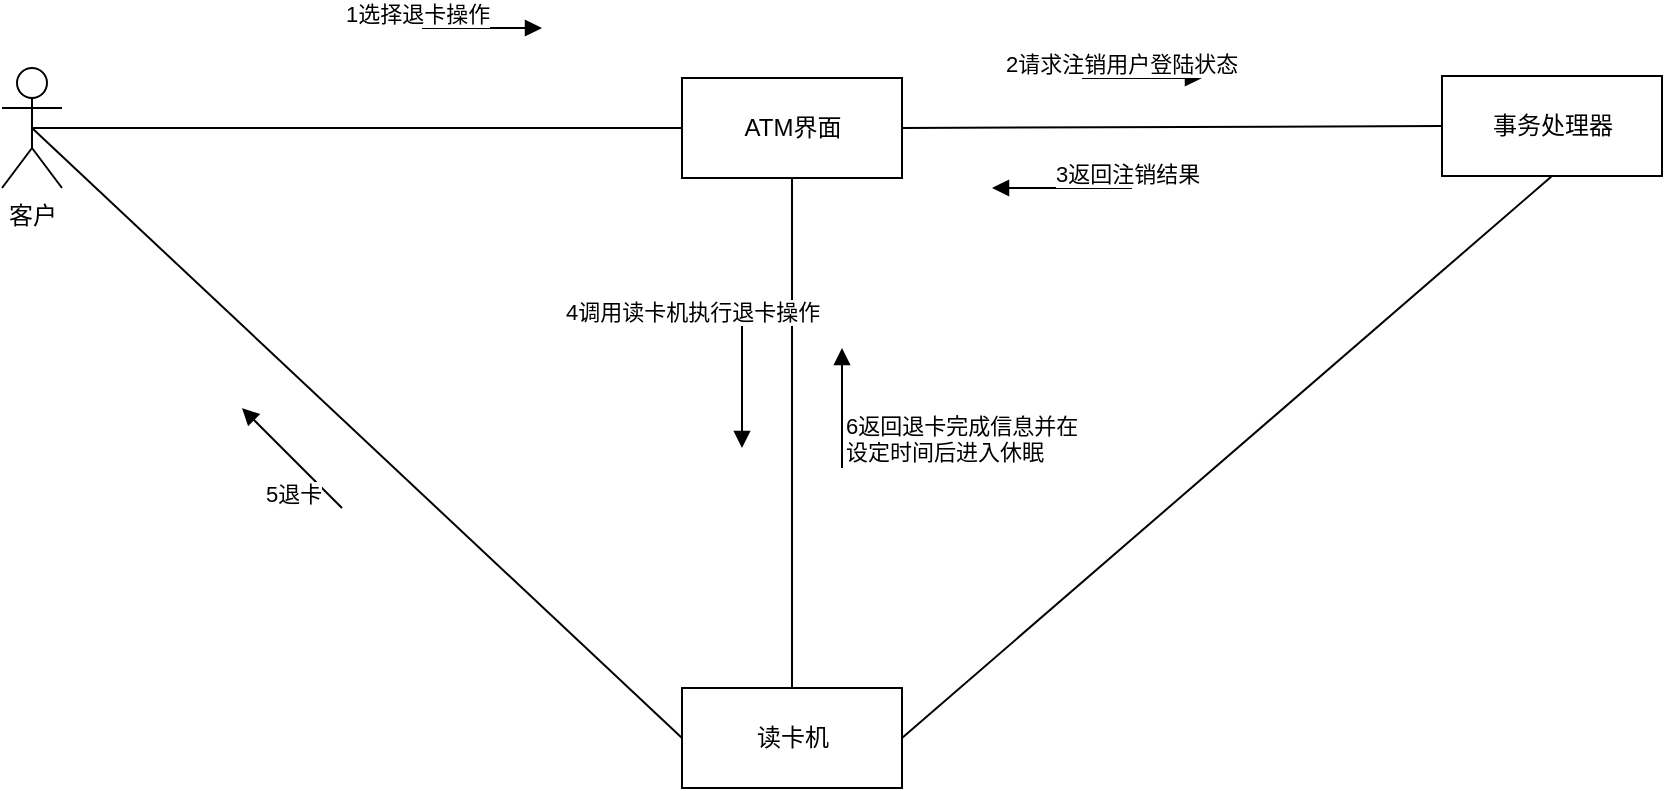 <mxfile version="17.0.0" type="device"><diagram id="MIDFEm1Nah7zHZRz3Jmn" name="第 1 页"><mxGraphModel dx="1002" dy="714" grid="1" gridSize="10" guides="1" tooltips="1" connect="1" arrows="1" fold="1" page="1" pageScale="1" pageWidth="1169" pageHeight="827" math="0" shadow="0"><root><mxCell id="0"/><mxCell id="1" parent="0"/><mxCell id="c87Zd99VQi9qyugf4F2s-10" style="rounded=0;orthogonalLoop=1;jettySize=auto;html=1;exitX=0.5;exitY=0.5;exitDx=0;exitDy=0;exitPerimeter=0;entryX=0;entryY=0.5;entryDx=0;entryDy=0;endArrow=none;endFill=0;" parent="1" source="c87Zd99VQi9qyugf4F2s-1" target="c87Zd99VQi9qyugf4F2s-7" edge="1"><mxGeometry relative="1" as="geometry"/></mxCell><mxCell id="c87Zd99VQi9qyugf4F2s-11" style="edgeStyle=none;rounded=0;orthogonalLoop=1;jettySize=auto;html=1;exitX=0.5;exitY=0.5;exitDx=0;exitDy=0;exitPerimeter=0;entryX=0;entryY=0.5;entryDx=0;entryDy=0;endArrow=none;endFill=0;" parent="1" source="c87Zd99VQi9qyugf4F2s-1" target="c87Zd99VQi9qyugf4F2s-3" edge="1"><mxGeometry relative="1" as="geometry"/></mxCell><mxCell id="c87Zd99VQi9qyugf4F2s-1" value="客户&lt;br&gt;" style="shape=umlActor;verticalLabelPosition=bottom;verticalAlign=top;html=1;outlineConnect=0;" parent="1" vertex="1"><mxGeometry x="100" y="160" width="30" height="60" as="geometry"/></mxCell><mxCell id="c87Zd99VQi9qyugf4F2s-12" style="edgeStyle=none;rounded=0;orthogonalLoop=1;jettySize=auto;html=1;exitX=0.5;exitY=1;exitDx=0;exitDy=0;entryX=0.5;entryY=0;entryDx=0;entryDy=0;endArrow=none;endFill=0;" parent="1" source="c87Zd99VQi9qyugf4F2s-3" target="c87Zd99VQi9qyugf4F2s-7" edge="1"><mxGeometry relative="1" as="geometry"/></mxCell><mxCell id="c87Zd99VQi9qyugf4F2s-13" style="edgeStyle=none;rounded=0;orthogonalLoop=1;jettySize=auto;html=1;exitX=1;exitY=0.5;exitDx=0;exitDy=0;entryX=0;entryY=0.5;entryDx=0;entryDy=0;endArrow=none;endFill=0;" parent="1" source="c87Zd99VQi9qyugf4F2s-3" target="c87Zd99VQi9qyugf4F2s-5" edge="1"><mxGeometry relative="1" as="geometry"/></mxCell><mxCell id="c87Zd99VQi9qyugf4F2s-3" value="ATM界面" style="html=1;" parent="1" vertex="1"><mxGeometry x="440" y="165" width="110" height="50" as="geometry"/></mxCell><mxCell id="c87Zd99VQi9qyugf4F2s-5" value="事务处理器&lt;span style=&quot;color: rgba(0 , 0 , 0 , 0) ; font-family: monospace ; font-size: 0px&quot;&gt;%3CmxGraphModel%3E%3Croot%3E%3CmxCell%20id%3D%220%22%2F%3E%3CmxCell%20id%3D%221%22%20parent%3D%220%22%2F%3E%3CmxCell%20id%3D%222%22%20value%3D%22ATM%E7%95%8C%E9%9D%A2%22%20style%3D%22html%3D1%3B%22%20vertex%3D%221%22%20parent%3D%221%22%3E%3CmxGeometry%20x%3D%22530%22%20y%3D%22340%22%20width%3D%22110%22%20height%3D%2250%22%20as%3D%22geometry%22%2F%3E%3C%2FmxCell%3E%3C%2Froot%3E%3C%2FmxGraphModel%3E&lt;/span&gt;" style="html=1;" parent="1" vertex="1"><mxGeometry x="820" y="164" width="110" height="50" as="geometry"/></mxCell><mxCell id="c87Zd99VQi9qyugf4F2s-14" style="edgeStyle=none;rounded=0;orthogonalLoop=1;jettySize=auto;html=1;exitX=1;exitY=0.5;exitDx=0;exitDy=0;entryX=0.5;entryY=1;entryDx=0;entryDy=0;endArrow=none;endFill=0;" parent="1" source="c87Zd99VQi9qyugf4F2s-7" target="c87Zd99VQi9qyugf4F2s-5" edge="1"><mxGeometry relative="1" as="geometry"/></mxCell><mxCell id="c87Zd99VQi9qyugf4F2s-7" value="读卡机" style="html=1;" parent="1" vertex="1"><mxGeometry x="440" y="470" width="110" height="50" as="geometry"/></mxCell><mxCell id="c87Zd99VQi9qyugf4F2s-22" value="" style="endArrow=block;endFill=1;html=1;align=left;verticalAlign=top;rounded=0;" parent="1" edge="1"><mxGeometry x="-1" relative="1" as="geometry"><mxPoint x="520" y="360" as="sourcePoint"/><mxPoint x="520" y="300" as="targetPoint"/></mxGeometry></mxCell><mxCell id="c87Zd99VQi9qyugf4F2s-23" value="6返回退卡完成信息并在&lt;br&gt;设定时间后进入休眠" style="edgeLabel;resizable=0;html=1;align=left;verticalAlign=bottom;" parent="c87Zd99VQi9qyugf4F2s-22" connectable="0" vertex="1"><mxGeometry x="-1" relative="1" as="geometry"/></mxCell><mxCell id="c87Zd99VQi9qyugf4F2s-26" value="" style="endArrow=block;endFill=1;html=1;align=left;verticalAlign=top;rounded=0;" parent="1" edge="1"><mxGeometry x="-1" relative="1" as="geometry"><mxPoint x="270" y="380" as="sourcePoint"/><mxPoint x="220" y="330" as="targetPoint"/></mxGeometry></mxCell><mxCell id="c87Zd99VQi9qyugf4F2s-27" value="5退卡" style="edgeLabel;resizable=0;html=1;align=left;verticalAlign=bottom;" parent="c87Zd99VQi9qyugf4F2s-26" connectable="0" vertex="1"><mxGeometry x="-1" relative="1" as="geometry"><mxPoint x="-40" y="1" as="offset"/></mxGeometry></mxCell><mxCell id="c87Zd99VQi9qyugf4F2s-29" value="" style="endArrow=block;endFill=1;html=1;align=left;verticalAlign=top;rounded=0;" parent="1" edge="1"><mxGeometry x="-1" relative="1" as="geometry"><mxPoint x="470" y="280" as="sourcePoint"/><mxPoint x="470" y="350" as="targetPoint"/></mxGeometry></mxCell><mxCell id="c87Zd99VQi9qyugf4F2s-30" value="4调用读卡机执行退卡操作" style="edgeLabel;resizable=0;html=1;align=left;verticalAlign=bottom;" parent="c87Zd99VQi9qyugf4F2s-29" connectable="0" vertex="1"><mxGeometry x="-1" relative="1" as="geometry"><mxPoint x="-90" y="10" as="offset"/></mxGeometry></mxCell><mxCell id="c87Zd99VQi9qyugf4F2s-31" value="" style="endArrow=block;endFill=1;html=1;align=left;verticalAlign=top;rounded=0;" parent="1" edge="1"><mxGeometry x="-1" relative="1" as="geometry"><mxPoint x="640" y="165" as="sourcePoint"/><mxPoint x="700" y="165" as="targetPoint"/></mxGeometry></mxCell><mxCell id="c87Zd99VQi9qyugf4F2s-32" value="2请求注销用户登陆状态" style="edgeLabel;resizable=0;html=1;align=left;verticalAlign=bottom;" parent="c87Zd99VQi9qyugf4F2s-31" connectable="0" vertex="1"><mxGeometry x="-1" relative="1" as="geometry"><mxPoint x="-40" y="1" as="offset"/></mxGeometry></mxCell><mxCell id="c87Zd99VQi9qyugf4F2s-33" value="" style="endArrow=block;endFill=1;html=1;align=left;verticalAlign=top;rounded=0;" parent="1" edge="1"><mxGeometry x="-1" relative="1" as="geometry"><mxPoint x="665" y="220" as="sourcePoint"/><mxPoint x="595" y="220" as="targetPoint"/></mxGeometry></mxCell><mxCell id="c87Zd99VQi9qyugf4F2s-34" value="3返回注销结果" style="edgeLabel;resizable=0;html=1;align=left;verticalAlign=bottom;" parent="c87Zd99VQi9qyugf4F2s-33" connectable="0" vertex="1"><mxGeometry x="-1" relative="1" as="geometry"><mxPoint x="-40" y="1" as="offset"/></mxGeometry></mxCell><mxCell id="c87Zd99VQi9qyugf4F2s-37" value="" style="endArrow=block;endFill=1;html=1;align=left;verticalAlign=top;rounded=0;" parent="1" edge="1"><mxGeometry x="-1" relative="1" as="geometry"><mxPoint x="310" y="140" as="sourcePoint"/><mxPoint x="370" y="140" as="targetPoint"/></mxGeometry></mxCell><mxCell id="c87Zd99VQi9qyugf4F2s-38" value="1选择退卡操作" style="edgeLabel;resizable=0;html=1;align=left;verticalAlign=bottom;" parent="c87Zd99VQi9qyugf4F2s-37" connectable="0" vertex="1"><mxGeometry x="-1" relative="1" as="geometry"><mxPoint x="-40" y="1" as="offset"/></mxGeometry></mxCell></root></mxGraphModel></diagram></mxfile>